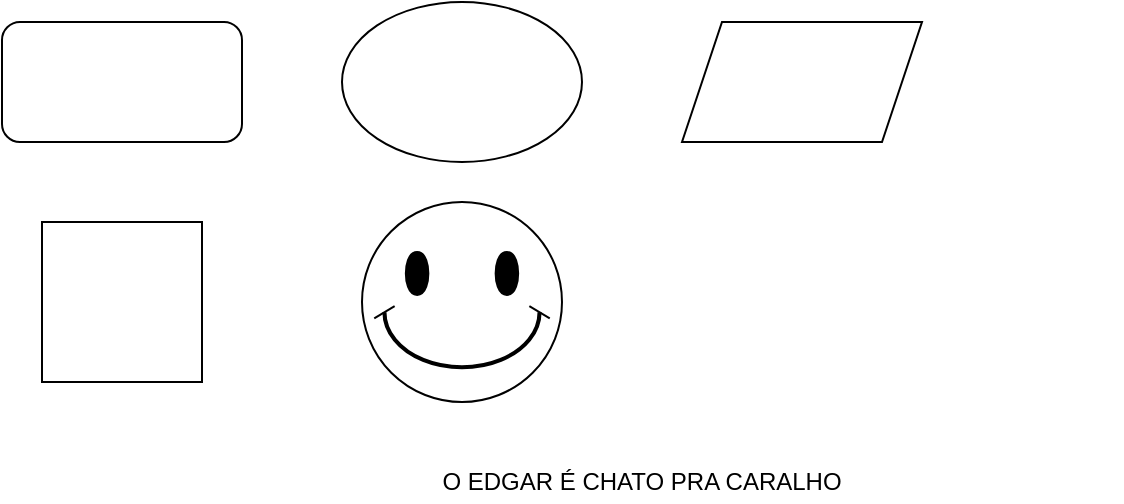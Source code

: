 <mxfile version="15.0.3" type="github">
  <diagram id="YJ65AKnckoEu-qI6aZCP" name="Page-1">
    <mxGraphModel dx="868" dy="450" grid="1" gridSize="10" guides="1" tooltips="1" connect="1" arrows="1" fold="1" page="1" pageScale="1" pageWidth="850" pageHeight="1100" math="0" shadow="0">
      <root>
        <mxCell id="0" />
        <mxCell id="1" parent="0" />
        <mxCell id="qqYaX9hEUvwJX22Jp0hz-1" value="" style="rounded=1;whiteSpace=wrap;html=1;" parent="1" vertex="1">
          <mxGeometry x="140" y="140" width="120" height="60" as="geometry" />
        </mxCell>
        <mxCell id="qqYaX9hEUvwJX22Jp0hz-2" value="" style="ellipse;whiteSpace=wrap;html=1;" parent="1" vertex="1">
          <mxGeometry x="310" y="130" width="120" height="80" as="geometry" />
        </mxCell>
        <mxCell id="qqYaX9hEUvwJX22Jp0hz-3" value="" style="shape=parallelogram;perimeter=parallelogramPerimeter;whiteSpace=wrap;html=1;fixedSize=1;" parent="1" vertex="1">
          <mxGeometry x="480" y="140" width="120" height="60" as="geometry" />
        </mxCell>
        <mxCell id="HHLHVO3LLByqcu4oNbNu-1" value="" style="whiteSpace=wrap;html=1;aspect=fixed;" parent="1" vertex="1">
          <mxGeometry x="160" y="240" width="80" height="80" as="geometry" />
        </mxCell>
        <mxCell id="x8ZuJ_UfQAgMD_XrQnL8-1" value="" style="verticalLabelPosition=bottom;verticalAlign=top;html=1;shape=mxgraph.basic.smiley" vertex="1" parent="1">
          <mxGeometry x="320" y="230" width="100" height="100" as="geometry" />
        </mxCell>
        <mxCell id="x8ZuJ_UfQAgMD_XrQnL8-2" value="O EDGAR É CHATO PRA CARALHO" style="text;html=1;strokeColor=none;fillColor=none;align=center;verticalAlign=middle;whiteSpace=wrap;rounded=0;" vertex="1" parent="1">
          <mxGeometry x="220" y="360" width="480" height="20" as="geometry" />
        </mxCell>
      </root>
    </mxGraphModel>
  </diagram>
</mxfile>
